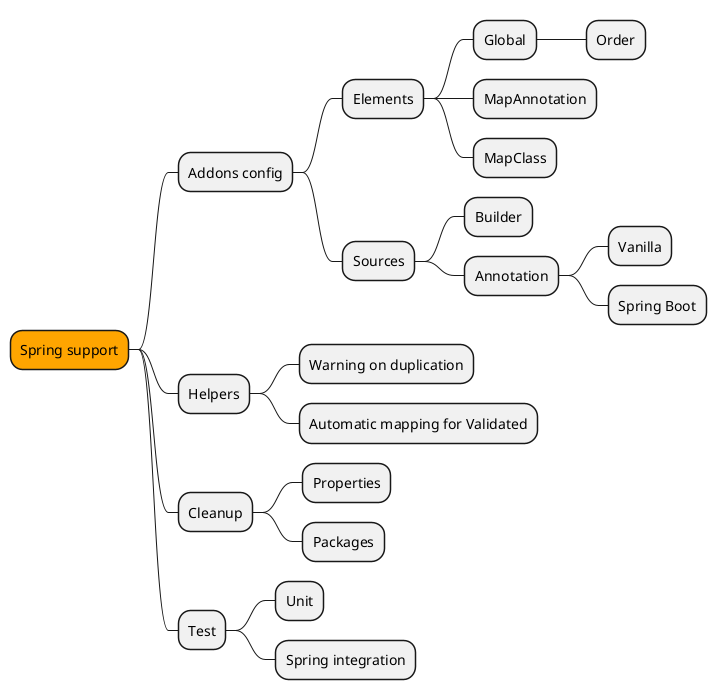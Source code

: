 @startmindmap

*[#Orange] Spring support
	* Addons config
		* Elements
			* Global
				* Order
			* MapAnnotation
			* MapClass
		* Sources
			* Builder
			* Annotation
				* Vanilla
				* Spring Boot
	* Helpers
		* Warning on duplication
		* Automatic mapping for Validated
	* Cleanup
		* Properties
		* Packages
	* Test
		* Unit
		* Spring integration

@endmindmap
